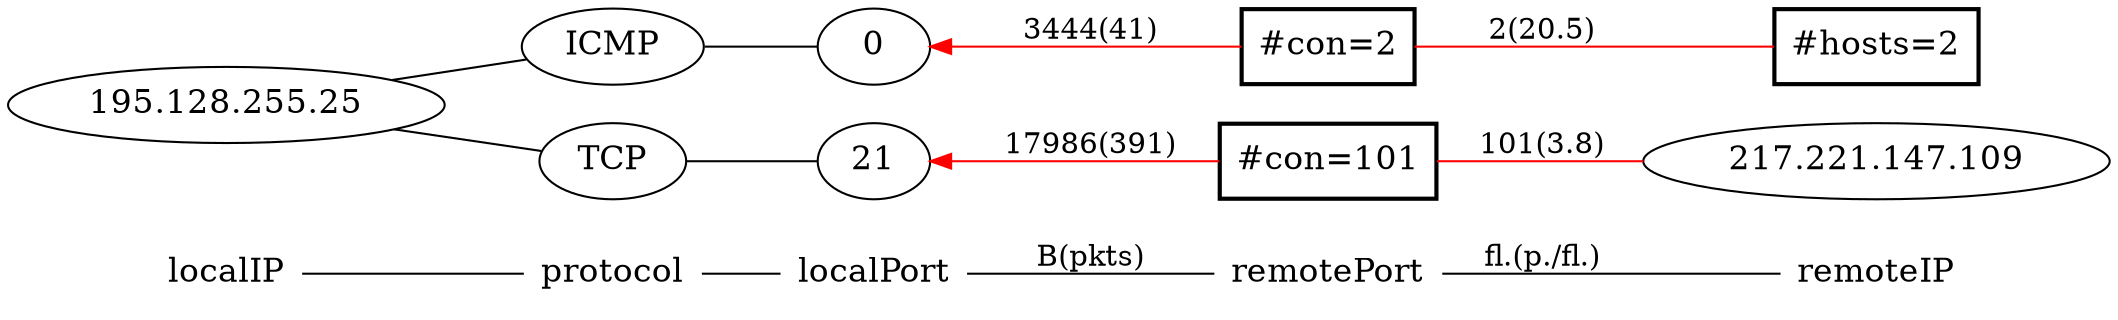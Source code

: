 graph G { /* Created by hpg2dot3() */
rankdir=LR;
node[shape=plaintext,fontsize=16];
"localIP"--"protocol"--"localPort""localPort"--"remotePort"[label="B(pkts)"]"remotePort"--"remoteIP"[label="fl.(p./fl.)"]
node[shape=ellipse];
subgraph 0{rank=same;"localIP";k1_3280011033;}
k1_3280011033[label="195.128.255.25"];
k1_3280011033--k2_1;
k1_3280011033--k2_6;
subgraph 1 {rank=same;"protocol";k2_6;k2_1;}
k2_6[label="TCP"];
k2_1[label="ICMP"];
k2_1--k3_536870912;
k2_6--k3_268435477;
subgraph 2 {rank=same;"localPort";k3_268435477;k3_536870912;}
k3_268435477[label="21"];
k3_536870912[label="0"];
k3_268435477--k4_1107689573[dir=back, color=red][label="17986(391)"];
k3_536870912--k4_1107492866[dir=back, color=red][label="3444(41)"];
subgraph 3 {rank=same;"remotePort";k4_1107689573;k4_1107492866;}
k4_1107689573[label="#con=101", shape=box, style=bold];
k4_1107492866[label="#con=2", shape=box, style=bold];
k4_1107689573--k5_3655177069[color=red][label="101(3.8)"];
k4_1107492866--k5_196610[color=red][label="2(20.5)"];
subgraph 4 {rank=same;"remoteIP";k5_3655177069;k5_196610;}
k5_3655177069[label="217.221.147.109"];
k5_196610[label="#hosts=2", shape=box, style=bold];
}

